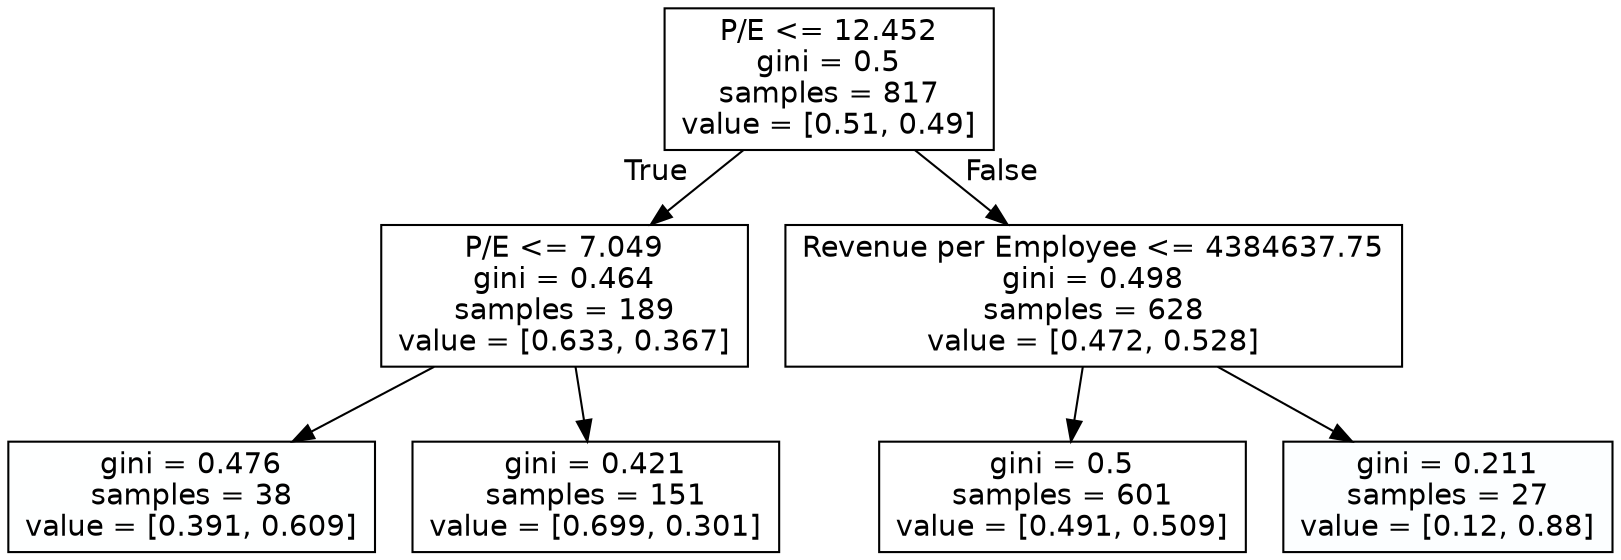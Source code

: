 digraph Tree {
node [shape=box, style="filled", color="black", fontname="helvetica"] ;
edge [fontname="helvetica"] ;
0 [label="P/E <= 12.452\ngini = 0.5\nsamples = 817\nvalue = [0.51, 0.49]", fillcolor="#ffffff"] ;
1 [label="P/E <= 7.049\ngini = 0.464\nsamples = 189\nvalue = [0.633, 0.367]", fillcolor="#ffffff"] ;
0 -> 1 [labeldistance=2.5, labelangle=45, headlabel="True"] ;
5 [label="gini = 0.476\nsamples = 38\nvalue = [0.391, 0.609]", fillcolor="#feffff"] ;
1 -> 5 ;
6 [label="gini = 0.421\nsamples = 151\nvalue = [0.699, 0.301]", fillcolor="#ffffff"] ;
1 -> 6 ;
2 [label="Revenue per Employee <= 4384637.75\ngini = 0.498\nsamples = 628\nvalue = [0.472, 0.528]", fillcolor="#ffffff"] ;
0 -> 2 [labeldistance=2.5, labelangle=-45, headlabel="False"] ;
3 [label="gini = 0.5\nsamples = 601\nvalue = [0.491, 0.509]", fillcolor="#ffffff"] ;
2 -> 3 ;
4 [label="gini = 0.211\nsamples = 27\nvalue = [0.12, 0.88]", fillcolor="#fcfeff"] ;
2 -> 4 ;
}